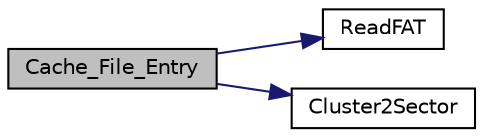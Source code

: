 digraph "Cache_File_Entry"
{
  edge [fontname="Helvetica",fontsize="10",labelfontname="Helvetica",labelfontsize="10"];
  node [fontname="Helvetica",fontsize="10",shape=record];
  rankdir="LR";
  Node1 [label="Cache_File_Entry",height=0.2,width=0.4,color="black", fillcolor="grey75", style="filled", fontcolor="black"];
  Node1 -> Node2 [color="midnightblue",fontsize="10",style="solid",fontname="Helvetica"];
  Node2 [label="ReadFAT",height=0.2,width=0.4,color="black", fillcolor="white", style="filled",URL="$_f_s_i_o_8c.html#a4d7dfa3bb2dff15bed1982fa8e4595e0"];
  Node1 -> Node3 [color="midnightblue",fontsize="10",style="solid",fontname="Helvetica"];
  Node3 [label="Cluster2Sector",height=0.2,width=0.4,color="black", fillcolor="white", style="filled",URL="$_f_s_i_o_8c.html#a770482c21b6c1913ef159307ddb56b7e"];
}
